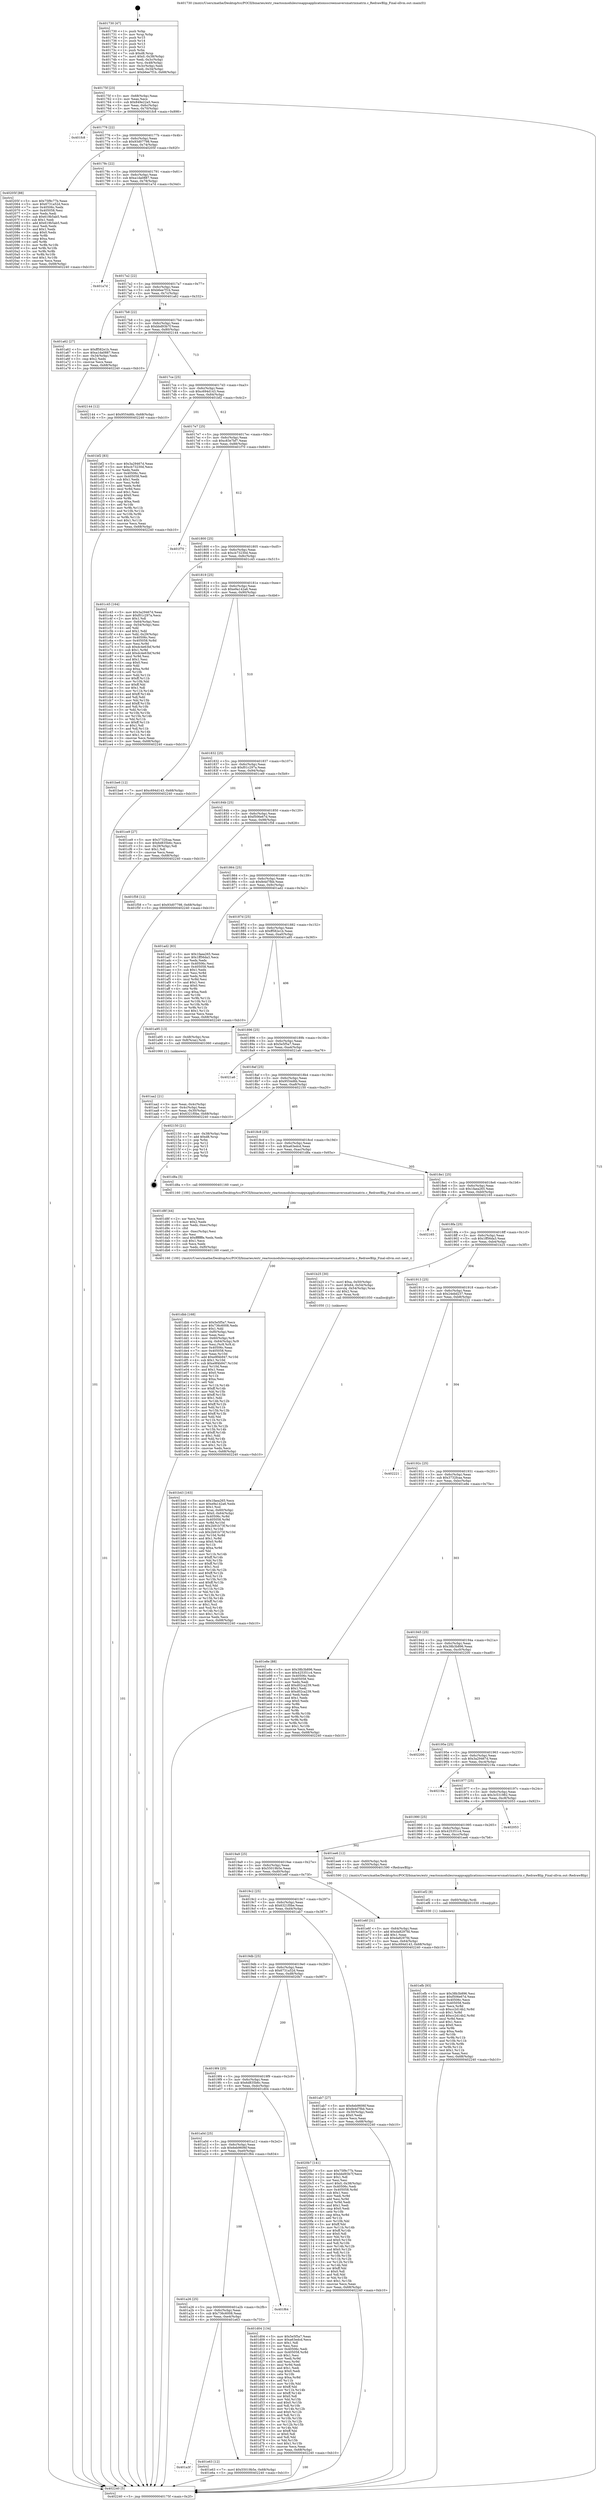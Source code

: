 digraph "0x401730" {
  label = "0x401730 (/mnt/c/Users/mathe/Desktop/tcc/POCII/binaries/extr_reactosmodulesrosappsapplicationsscreensaversmatrixmatrix.c_RedrawBlip_Final-ollvm.out::main(0))"
  labelloc = "t"
  node[shape=record]

  Entry [label="",width=0.3,height=0.3,shape=circle,fillcolor=black,style=filled]
  "0x40175f" [label="{
     0x40175f [23]\l
     | [instrs]\l
     &nbsp;&nbsp;0x40175f \<+3\>: mov -0x68(%rbp),%eax\l
     &nbsp;&nbsp;0x401762 \<+2\>: mov %eax,%ecx\l
     &nbsp;&nbsp;0x401764 \<+6\>: sub $0x849e22a5,%ecx\l
     &nbsp;&nbsp;0x40176a \<+3\>: mov %eax,-0x6c(%rbp)\l
     &nbsp;&nbsp;0x40176d \<+3\>: mov %ecx,-0x70(%rbp)\l
     &nbsp;&nbsp;0x401770 \<+6\>: je 0000000000401fc8 \<main+0x898\>\l
  }"]
  "0x401fc8" [label="{
     0x401fc8\l
  }", style=dashed]
  "0x401776" [label="{
     0x401776 [22]\l
     | [instrs]\l
     &nbsp;&nbsp;0x401776 \<+5\>: jmp 000000000040177b \<main+0x4b\>\l
     &nbsp;&nbsp;0x40177b \<+3\>: mov -0x6c(%rbp),%eax\l
     &nbsp;&nbsp;0x40177e \<+5\>: sub $0x93d07798,%eax\l
     &nbsp;&nbsp;0x401783 \<+3\>: mov %eax,-0x74(%rbp)\l
     &nbsp;&nbsp;0x401786 \<+6\>: je 000000000040205f \<main+0x92f\>\l
  }"]
  Exit [label="",width=0.3,height=0.3,shape=circle,fillcolor=black,style=filled,peripheries=2]
  "0x40205f" [label="{
     0x40205f [88]\l
     | [instrs]\l
     &nbsp;&nbsp;0x40205f \<+5\>: mov $0x75f9c77b,%eax\l
     &nbsp;&nbsp;0x402064 \<+5\>: mov $0x6731a52d,%ecx\l
     &nbsp;&nbsp;0x402069 \<+7\>: mov 0x40506c,%edx\l
     &nbsp;&nbsp;0x402070 \<+7\>: mov 0x405058,%esi\l
     &nbsp;&nbsp;0x402077 \<+2\>: mov %edx,%edi\l
     &nbsp;&nbsp;0x402079 \<+6\>: sub $0x619b5ab5,%edi\l
     &nbsp;&nbsp;0x40207f \<+3\>: sub $0x1,%edi\l
     &nbsp;&nbsp;0x402082 \<+6\>: add $0x619b5ab5,%edi\l
     &nbsp;&nbsp;0x402088 \<+3\>: imul %edi,%edx\l
     &nbsp;&nbsp;0x40208b \<+3\>: and $0x1,%edx\l
     &nbsp;&nbsp;0x40208e \<+3\>: cmp $0x0,%edx\l
     &nbsp;&nbsp;0x402091 \<+4\>: sete %r8b\l
     &nbsp;&nbsp;0x402095 \<+3\>: cmp $0xa,%esi\l
     &nbsp;&nbsp;0x402098 \<+4\>: setl %r9b\l
     &nbsp;&nbsp;0x40209c \<+3\>: mov %r8b,%r10b\l
     &nbsp;&nbsp;0x40209f \<+3\>: and %r9b,%r10b\l
     &nbsp;&nbsp;0x4020a2 \<+3\>: xor %r9b,%r8b\l
     &nbsp;&nbsp;0x4020a5 \<+3\>: or %r8b,%r10b\l
     &nbsp;&nbsp;0x4020a8 \<+4\>: test $0x1,%r10b\l
     &nbsp;&nbsp;0x4020ac \<+3\>: cmovne %ecx,%eax\l
     &nbsp;&nbsp;0x4020af \<+3\>: mov %eax,-0x68(%rbp)\l
     &nbsp;&nbsp;0x4020b2 \<+5\>: jmp 0000000000402240 \<main+0xb10\>\l
  }"]
  "0x40178c" [label="{
     0x40178c [22]\l
     | [instrs]\l
     &nbsp;&nbsp;0x40178c \<+5\>: jmp 0000000000401791 \<main+0x61\>\l
     &nbsp;&nbsp;0x401791 \<+3\>: mov -0x6c(%rbp),%eax\l
     &nbsp;&nbsp;0x401794 \<+5\>: sub $0xa1da0887,%eax\l
     &nbsp;&nbsp;0x401799 \<+3\>: mov %eax,-0x78(%rbp)\l
     &nbsp;&nbsp;0x40179c \<+6\>: je 0000000000401a7d \<main+0x34d\>\l
  }"]
  "0x401efb" [label="{
     0x401efb [93]\l
     | [instrs]\l
     &nbsp;&nbsp;0x401efb \<+5\>: mov $0x38b3b896,%esi\l
     &nbsp;&nbsp;0x401f00 \<+5\>: mov $0xf506e67d,%eax\l
     &nbsp;&nbsp;0x401f05 \<+7\>: mov 0x40506c,%ecx\l
     &nbsp;&nbsp;0x401f0c \<+7\>: mov 0x405058,%edx\l
     &nbsp;&nbsp;0x401f13 \<+3\>: mov %ecx,%r8d\l
     &nbsp;&nbsp;0x401f16 \<+7\>: sub $0xcc2d14b2,%r8d\l
     &nbsp;&nbsp;0x401f1d \<+4\>: sub $0x1,%r8d\l
     &nbsp;&nbsp;0x401f21 \<+7\>: add $0xcc2d14b2,%r8d\l
     &nbsp;&nbsp;0x401f28 \<+4\>: imul %r8d,%ecx\l
     &nbsp;&nbsp;0x401f2c \<+3\>: and $0x1,%ecx\l
     &nbsp;&nbsp;0x401f2f \<+3\>: cmp $0x0,%ecx\l
     &nbsp;&nbsp;0x401f32 \<+4\>: sete %r9b\l
     &nbsp;&nbsp;0x401f36 \<+3\>: cmp $0xa,%edx\l
     &nbsp;&nbsp;0x401f39 \<+4\>: setl %r10b\l
     &nbsp;&nbsp;0x401f3d \<+3\>: mov %r9b,%r11b\l
     &nbsp;&nbsp;0x401f40 \<+3\>: and %r10b,%r11b\l
     &nbsp;&nbsp;0x401f43 \<+3\>: xor %r10b,%r9b\l
     &nbsp;&nbsp;0x401f46 \<+3\>: or %r9b,%r11b\l
     &nbsp;&nbsp;0x401f49 \<+4\>: test $0x1,%r11b\l
     &nbsp;&nbsp;0x401f4d \<+3\>: cmovne %eax,%esi\l
     &nbsp;&nbsp;0x401f50 \<+3\>: mov %esi,-0x68(%rbp)\l
     &nbsp;&nbsp;0x401f53 \<+5\>: jmp 0000000000402240 \<main+0xb10\>\l
  }"]
  "0x401a7d" [label="{
     0x401a7d\l
  }", style=dashed]
  "0x4017a2" [label="{
     0x4017a2 [22]\l
     | [instrs]\l
     &nbsp;&nbsp;0x4017a2 \<+5\>: jmp 00000000004017a7 \<main+0x77\>\l
     &nbsp;&nbsp;0x4017a7 \<+3\>: mov -0x6c(%rbp),%eax\l
     &nbsp;&nbsp;0x4017aa \<+5\>: sub $0xb6ee7f1b,%eax\l
     &nbsp;&nbsp;0x4017af \<+3\>: mov %eax,-0x7c(%rbp)\l
     &nbsp;&nbsp;0x4017b2 \<+6\>: je 0000000000401a62 \<main+0x332\>\l
  }"]
  "0x401ef2" [label="{
     0x401ef2 [9]\l
     | [instrs]\l
     &nbsp;&nbsp;0x401ef2 \<+4\>: mov -0x60(%rbp),%rdi\l
     &nbsp;&nbsp;0x401ef6 \<+5\>: call 0000000000401030 \<free@plt\>\l
     | [calls]\l
     &nbsp;&nbsp;0x401030 \{1\} (unknown)\l
  }"]
  "0x401a62" [label="{
     0x401a62 [27]\l
     | [instrs]\l
     &nbsp;&nbsp;0x401a62 \<+5\>: mov $0xff582e1b,%eax\l
     &nbsp;&nbsp;0x401a67 \<+5\>: mov $0xa1da0887,%ecx\l
     &nbsp;&nbsp;0x401a6c \<+3\>: mov -0x34(%rbp),%edx\l
     &nbsp;&nbsp;0x401a6f \<+3\>: cmp $0x2,%edx\l
     &nbsp;&nbsp;0x401a72 \<+3\>: cmovne %ecx,%eax\l
     &nbsp;&nbsp;0x401a75 \<+3\>: mov %eax,-0x68(%rbp)\l
     &nbsp;&nbsp;0x401a78 \<+5\>: jmp 0000000000402240 \<main+0xb10\>\l
  }"]
  "0x4017b8" [label="{
     0x4017b8 [22]\l
     | [instrs]\l
     &nbsp;&nbsp;0x4017b8 \<+5\>: jmp 00000000004017bd \<main+0x8d\>\l
     &nbsp;&nbsp;0x4017bd \<+3\>: mov -0x6c(%rbp),%eax\l
     &nbsp;&nbsp;0x4017c0 \<+5\>: sub $0xbbd93b7f,%eax\l
     &nbsp;&nbsp;0x4017c5 \<+3\>: mov %eax,-0x80(%rbp)\l
     &nbsp;&nbsp;0x4017c8 \<+6\>: je 0000000000402144 \<main+0xa14\>\l
  }"]
  "0x402240" [label="{
     0x402240 [5]\l
     | [instrs]\l
     &nbsp;&nbsp;0x402240 \<+5\>: jmp 000000000040175f \<main+0x2f\>\l
  }"]
  "0x401730" [label="{
     0x401730 [47]\l
     | [instrs]\l
     &nbsp;&nbsp;0x401730 \<+1\>: push %rbp\l
     &nbsp;&nbsp;0x401731 \<+3\>: mov %rsp,%rbp\l
     &nbsp;&nbsp;0x401734 \<+2\>: push %r15\l
     &nbsp;&nbsp;0x401736 \<+2\>: push %r14\l
     &nbsp;&nbsp;0x401738 \<+2\>: push %r13\l
     &nbsp;&nbsp;0x40173a \<+2\>: push %r12\l
     &nbsp;&nbsp;0x40173c \<+1\>: push %rbx\l
     &nbsp;&nbsp;0x40173d \<+7\>: sub $0xd8,%rsp\l
     &nbsp;&nbsp;0x401744 \<+7\>: movl $0x0,-0x38(%rbp)\l
     &nbsp;&nbsp;0x40174b \<+3\>: mov %edi,-0x3c(%rbp)\l
     &nbsp;&nbsp;0x40174e \<+4\>: mov %rsi,-0x48(%rbp)\l
     &nbsp;&nbsp;0x401752 \<+3\>: mov -0x3c(%rbp),%edi\l
     &nbsp;&nbsp;0x401755 \<+3\>: mov %edi,-0x34(%rbp)\l
     &nbsp;&nbsp;0x401758 \<+7\>: movl $0xb6ee7f1b,-0x68(%rbp)\l
  }"]
  "0x401a3f" [label="{
     0x401a3f\l
  }", style=dashed]
  "0x402144" [label="{
     0x402144 [12]\l
     | [instrs]\l
     &nbsp;&nbsp;0x402144 \<+7\>: movl $0x9554d6b,-0x68(%rbp)\l
     &nbsp;&nbsp;0x40214b \<+5\>: jmp 0000000000402240 \<main+0xb10\>\l
  }"]
  "0x4017ce" [label="{
     0x4017ce [25]\l
     | [instrs]\l
     &nbsp;&nbsp;0x4017ce \<+5\>: jmp 00000000004017d3 \<main+0xa3\>\l
     &nbsp;&nbsp;0x4017d3 \<+3\>: mov -0x6c(%rbp),%eax\l
     &nbsp;&nbsp;0x4017d6 \<+5\>: sub $0xc694d143,%eax\l
     &nbsp;&nbsp;0x4017db \<+6\>: mov %eax,-0x84(%rbp)\l
     &nbsp;&nbsp;0x4017e1 \<+6\>: je 0000000000401bf2 \<main+0x4c2\>\l
  }"]
  "0x401e63" [label="{
     0x401e63 [12]\l
     | [instrs]\l
     &nbsp;&nbsp;0x401e63 \<+7\>: movl $0x55019b5e,-0x68(%rbp)\l
     &nbsp;&nbsp;0x401e6a \<+5\>: jmp 0000000000402240 \<main+0xb10\>\l
  }"]
  "0x401bf2" [label="{
     0x401bf2 [83]\l
     | [instrs]\l
     &nbsp;&nbsp;0x401bf2 \<+5\>: mov $0x3a29467d,%eax\l
     &nbsp;&nbsp;0x401bf7 \<+5\>: mov $0xcb73230d,%ecx\l
     &nbsp;&nbsp;0x401bfc \<+2\>: xor %edx,%edx\l
     &nbsp;&nbsp;0x401bfe \<+7\>: mov 0x40506c,%esi\l
     &nbsp;&nbsp;0x401c05 \<+7\>: mov 0x405058,%edi\l
     &nbsp;&nbsp;0x401c0c \<+3\>: sub $0x1,%edx\l
     &nbsp;&nbsp;0x401c0f \<+3\>: mov %esi,%r8d\l
     &nbsp;&nbsp;0x401c12 \<+3\>: add %edx,%r8d\l
     &nbsp;&nbsp;0x401c15 \<+4\>: imul %r8d,%esi\l
     &nbsp;&nbsp;0x401c19 \<+3\>: and $0x1,%esi\l
     &nbsp;&nbsp;0x401c1c \<+3\>: cmp $0x0,%esi\l
     &nbsp;&nbsp;0x401c1f \<+4\>: sete %r9b\l
     &nbsp;&nbsp;0x401c23 \<+3\>: cmp $0xa,%edi\l
     &nbsp;&nbsp;0x401c26 \<+4\>: setl %r10b\l
     &nbsp;&nbsp;0x401c2a \<+3\>: mov %r9b,%r11b\l
     &nbsp;&nbsp;0x401c2d \<+3\>: and %r10b,%r11b\l
     &nbsp;&nbsp;0x401c30 \<+3\>: xor %r10b,%r9b\l
     &nbsp;&nbsp;0x401c33 \<+3\>: or %r9b,%r11b\l
     &nbsp;&nbsp;0x401c36 \<+4\>: test $0x1,%r11b\l
     &nbsp;&nbsp;0x401c3a \<+3\>: cmovne %ecx,%eax\l
     &nbsp;&nbsp;0x401c3d \<+3\>: mov %eax,-0x68(%rbp)\l
     &nbsp;&nbsp;0x401c40 \<+5\>: jmp 0000000000402240 \<main+0xb10\>\l
  }"]
  "0x4017e7" [label="{
     0x4017e7 [25]\l
     | [instrs]\l
     &nbsp;&nbsp;0x4017e7 \<+5\>: jmp 00000000004017ec \<main+0xbc\>\l
     &nbsp;&nbsp;0x4017ec \<+3\>: mov -0x6c(%rbp),%eax\l
     &nbsp;&nbsp;0x4017ef \<+5\>: sub $0xc83e7bf7,%eax\l
     &nbsp;&nbsp;0x4017f4 \<+6\>: mov %eax,-0x88(%rbp)\l
     &nbsp;&nbsp;0x4017fa \<+6\>: je 0000000000401f70 \<main+0x840\>\l
  }"]
  "0x401a26" [label="{
     0x401a26 [25]\l
     | [instrs]\l
     &nbsp;&nbsp;0x401a26 \<+5\>: jmp 0000000000401a2b \<main+0x2fb\>\l
     &nbsp;&nbsp;0x401a2b \<+3\>: mov -0x6c(%rbp),%eax\l
     &nbsp;&nbsp;0x401a2e \<+5\>: sub $0x736c6008,%eax\l
     &nbsp;&nbsp;0x401a33 \<+6\>: mov %eax,-0xe4(%rbp)\l
     &nbsp;&nbsp;0x401a39 \<+6\>: je 0000000000401e63 \<main+0x733\>\l
  }"]
  "0x401f70" [label="{
     0x401f70\l
  }", style=dashed]
  "0x401800" [label="{
     0x401800 [25]\l
     | [instrs]\l
     &nbsp;&nbsp;0x401800 \<+5\>: jmp 0000000000401805 \<main+0xd5\>\l
     &nbsp;&nbsp;0x401805 \<+3\>: mov -0x6c(%rbp),%eax\l
     &nbsp;&nbsp;0x401808 \<+5\>: sub $0xcb73230d,%eax\l
     &nbsp;&nbsp;0x40180d \<+6\>: mov %eax,-0x8c(%rbp)\l
     &nbsp;&nbsp;0x401813 \<+6\>: je 0000000000401c45 \<main+0x515\>\l
  }"]
  "0x401f64" [label="{
     0x401f64\l
  }", style=dashed]
  "0x401c45" [label="{
     0x401c45 [164]\l
     | [instrs]\l
     &nbsp;&nbsp;0x401c45 \<+5\>: mov $0x3a29467d,%eax\l
     &nbsp;&nbsp;0x401c4a \<+5\>: mov $0xf01c297a,%ecx\l
     &nbsp;&nbsp;0x401c4f \<+2\>: mov $0x1,%dl\l
     &nbsp;&nbsp;0x401c51 \<+3\>: mov -0x64(%rbp),%esi\l
     &nbsp;&nbsp;0x401c54 \<+3\>: cmp -0x54(%rbp),%esi\l
     &nbsp;&nbsp;0x401c57 \<+4\>: setl %dil\l
     &nbsp;&nbsp;0x401c5b \<+4\>: and $0x1,%dil\l
     &nbsp;&nbsp;0x401c5f \<+4\>: mov %dil,-0x29(%rbp)\l
     &nbsp;&nbsp;0x401c63 \<+7\>: mov 0x40506c,%esi\l
     &nbsp;&nbsp;0x401c6a \<+8\>: mov 0x405058,%r8d\l
     &nbsp;&nbsp;0x401c72 \<+3\>: mov %esi,%r9d\l
     &nbsp;&nbsp;0x401c75 \<+7\>: sub $0xdc4e63bf,%r9d\l
     &nbsp;&nbsp;0x401c7c \<+4\>: sub $0x1,%r9d\l
     &nbsp;&nbsp;0x401c80 \<+7\>: add $0xdc4e63bf,%r9d\l
     &nbsp;&nbsp;0x401c87 \<+4\>: imul %r9d,%esi\l
     &nbsp;&nbsp;0x401c8b \<+3\>: and $0x1,%esi\l
     &nbsp;&nbsp;0x401c8e \<+3\>: cmp $0x0,%esi\l
     &nbsp;&nbsp;0x401c91 \<+4\>: sete %dil\l
     &nbsp;&nbsp;0x401c95 \<+4\>: cmp $0xa,%r8d\l
     &nbsp;&nbsp;0x401c99 \<+4\>: setl %r10b\l
     &nbsp;&nbsp;0x401c9d \<+3\>: mov %dil,%r11b\l
     &nbsp;&nbsp;0x401ca0 \<+4\>: xor $0xff,%r11b\l
     &nbsp;&nbsp;0x401ca4 \<+3\>: mov %r10b,%bl\l
     &nbsp;&nbsp;0x401ca7 \<+3\>: xor $0xff,%bl\l
     &nbsp;&nbsp;0x401caa \<+3\>: xor $0x1,%dl\l
     &nbsp;&nbsp;0x401cad \<+3\>: mov %r11b,%r14b\l
     &nbsp;&nbsp;0x401cb0 \<+4\>: and $0xff,%r14b\l
     &nbsp;&nbsp;0x401cb4 \<+3\>: and %dl,%dil\l
     &nbsp;&nbsp;0x401cb7 \<+3\>: mov %bl,%r15b\l
     &nbsp;&nbsp;0x401cba \<+4\>: and $0xff,%r15b\l
     &nbsp;&nbsp;0x401cbe \<+3\>: and %dl,%r10b\l
     &nbsp;&nbsp;0x401cc1 \<+3\>: or %dil,%r14b\l
     &nbsp;&nbsp;0x401cc4 \<+3\>: or %r10b,%r15b\l
     &nbsp;&nbsp;0x401cc7 \<+3\>: xor %r15b,%r14b\l
     &nbsp;&nbsp;0x401cca \<+3\>: or %bl,%r11b\l
     &nbsp;&nbsp;0x401ccd \<+4\>: xor $0xff,%r11b\l
     &nbsp;&nbsp;0x401cd1 \<+3\>: or $0x1,%dl\l
     &nbsp;&nbsp;0x401cd4 \<+3\>: and %dl,%r11b\l
     &nbsp;&nbsp;0x401cd7 \<+3\>: or %r11b,%r14b\l
     &nbsp;&nbsp;0x401cda \<+4\>: test $0x1,%r14b\l
     &nbsp;&nbsp;0x401cde \<+3\>: cmovne %ecx,%eax\l
     &nbsp;&nbsp;0x401ce1 \<+3\>: mov %eax,-0x68(%rbp)\l
     &nbsp;&nbsp;0x401ce4 \<+5\>: jmp 0000000000402240 \<main+0xb10\>\l
  }"]
  "0x401819" [label="{
     0x401819 [25]\l
     | [instrs]\l
     &nbsp;&nbsp;0x401819 \<+5\>: jmp 000000000040181e \<main+0xee\>\l
     &nbsp;&nbsp;0x40181e \<+3\>: mov -0x6c(%rbp),%eax\l
     &nbsp;&nbsp;0x401821 \<+5\>: sub $0xe9a142a6,%eax\l
     &nbsp;&nbsp;0x401826 \<+6\>: mov %eax,-0x90(%rbp)\l
     &nbsp;&nbsp;0x40182c \<+6\>: je 0000000000401be6 \<main+0x4b6\>\l
  }"]
  "0x401dbb" [label="{
     0x401dbb [168]\l
     | [instrs]\l
     &nbsp;&nbsp;0x401dbb \<+5\>: mov $0x5e5f5a7,%ecx\l
     &nbsp;&nbsp;0x401dc0 \<+5\>: mov $0x736c6008,%edx\l
     &nbsp;&nbsp;0x401dc5 \<+3\>: mov $0x1,%dil\l
     &nbsp;&nbsp;0x401dc8 \<+6\>: mov -0xf0(%rbp),%esi\l
     &nbsp;&nbsp;0x401dce \<+3\>: imul %eax,%esi\l
     &nbsp;&nbsp;0x401dd1 \<+4\>: mov -0x60(%rbp),%r8\l
     &nbsp;&nbsp;0x401dd5 \<+4\>: movslq -0x64(%rbp),%r9\l
     &nbsp;&nbsp;0x401dd9 \<+4\>: mov %esi,(%r8,%r9,4)\l
     &nbsp;&nbsp;0x401ddd \<+7\>: mov 0x40506c,%eax\l
     &nbsp;&nbsp;0x401de4 \<+7\>: mov 0x405058,%esi\l
     &nbsp;&nbsp;0x401deb \<+3\>: mov %eax,%r10d\l
     &nbsp;&nbsp;0x401dee \<+7\>: add $0xe9f4b947,%r10d\l
     &nbsp;&nbsp;0x401df5 \<+4\>: sub $0x1,%r10d\l
     &nbsp;&nbsp;0x401df9 \<+7\>: sub $0xe9f4b947,%r10d\l
     &nbsp;&nbsp;0x401e00 \<+4\>: imul %r10d,%eax\l
     &nbsp;&nbsp;0x401e04 \<+3\>: and $0x1,%eax\l
     &nbsp;&nbsp;0x401e07 \<+3\>: cmp $0x0,%eax\l
     &nbsp;&nbsp;0x401e0a \<+4\>: sete %r11b\l
     &nbsp;&nbsp;0x401e0e \<+3\>: cmp $0xa,%esi\l
     &nbsp;&nbsp;0x401e11 \<+3\>: setl %bl\l
     &nbsp;&nbsp;0x401e14 \<+3\>: mov %r11b,%r14b\l
     &nbsp;&nbsp;0x401e17 \<+4\>: xor $0xff,%r14b\l
     &nbsp;&nbsp;0x401e1b \<+3\>: mov %bl,%r15b\l
     &nbsp;&nbsp;0x401e1e \<+4\>: xor $0xff,%r15b\l
     &nbsp;&nbsp;0x401e22 \<+4\>: xor $0x1,%dil\l
     &nbsp;&nbsp;0x401e26 \<+3\>: mov %r14b,%r12b\l
     &nbsp;&nbsp;0x401e29 \<+4\>: and $0xff,%r12b\l
     &nbsp;&nbsp;0x401e2d \<+3\>: and %dil,%r11b\l
     &nbsp;&nbsp;0x401e30 \<+3\>: mov %r15b,%r13b\l
     &nbsp;&nbsp;0x401e33 \<+4\>: and $0xff,%r13b\l
     &nbsp;&nbsp;0x401e37 \<+3\>: and %dil,%bl\l
     &nbsp;&nbsp;0x401e3a \<+3\>: or %r11b,%r12b\l
     &nbsp;&nbsp;0x401e3d \<+3\>: or %bl,%r13b\l
     &nbsp;&nbsp;0x401e40 \<+3\>: xor %r13b,%r12b\l
     &nbsp;&nbsp;0x401e43 \<+3\>: or %r15b,%r14b\l
     &nbsp;&nbsp;0x401e46 \<+4\>: xor $0xff,%r14b\l
     &nbsp;&nbsp;0x401e4a \<+4\>: or $0x1,%dil\l
     &nbsp;&nbsp;0x401e4e \<+3\>: and %dil,%r14b\l
     &nbsp;&nbsp;0x401e51 \<+3\>: or %r14b,%r12b\l
     &nbsp;&nbsp;0x401e54 \<+4\>: test $0x1,%r12b\l
     &nbsp;&nbsp;0x401e58 \<+3\>: cmovne %edx,%ecx\l
     &nbsp;&nbsp;0x401e5b \<+3\>: mov %ecx,-0x68(%rbp)\l
     &nbsp;&nbsp;0x401e5e \<+5\>: jmp 0000000000402240 \<main+0xb10\>\l
  }"]
  "0x401be6" [label="{
     0x401be6 [12]\l
     | [instrs]\l
     &nbsp;&nbsp;0x401be6 \<+7\>: movl $0xc694d143,-0x68(%rbp)\l
     &nbsp;&nbsp;0x401bed \<+5\>: jmp 0000000000402240 \<main+0xb10\>\l
  }"]
  "0x401832" [label="{
     0x401832 [25]\l
     | [instrs]\l
     &nbsp;&nbsp;0x401832 \<+5\>: jmp 0000000000401837 \<main+0x107\>\l
     &nbsp;&nbsp;0x401837 \<+3\>: mov -0x6c(%rbp),%eax\l
     &nbsp;&nbsp;0x40183a \<+5\>: sub $0xf01c297a,%eax\l
     &nbsp;&nbsp;0x40183f \<+6\>: mov %eax,-0x94(%rbp)\l
     &nbsp;&nbsp;0x401845 \<+6\>: je 0000000000401ce9 \<main+0x5b9\>\l
  }"]
  "0x401d8f" [label="{
     0x401d8f [44]\l
     | [instrs]\l
     &nbsp;&nbsp;0x401d8f \<+2\>: xor %ecx,%ecx\l
     &nbsp;&nbsp;0x401d91 \<+5\>: mov $0x2,%edx\l
     &nbsp;&nbsp;0x401d96 \<+6\>: mov %edx,-0xec(%rbp)\l
     &nbsp;&nbsp;0x401d9c \<+1\>: cltd\l
     &nbsp;&nbsp;0x401d9d \<+6\>: mov -0xec(%rbp),%esi\l
     &nbsp;&nbsp;0x401da3 \<+2\>: idiv %esi\l
     &nbsp;&nbsp;0x401da5 \<+6\>: imul $0xfffffffe,%edx,%edx\l
     &nbsp;&nbsp;0x401dab \<+3\>: sub $0x1,%ecx\l
     &nbsp;&nbsp;0x401dae \<+2\>: sub %ecx,%edx\l
     &nbsp;&nbsp;0x401db0 \<+6\>: mov %edx,-0xf0(%rbp)\l
     &nbsp;&nbsp;0x401db6 \<+5\>: call 0000000000401160 \<next_i\>\l
     | [calls]\l
     &nbsp;&nbsp;0x401160 \{100\} (/mnt/c/Users/mathe/Desktop/tcc/POCII/binaries/extr_reactosmodulesrosappsapplicationsscreensaversmatrixmatrix.c_RedrawBlip_Final-ollvm.out::next_i)\l
  }"]
  "0x401ce9" [label="{
     0x401ce9 [27]\l
     | [instrs]\l
     &nbsp;&nbsp;0x401ce9 \<+5\>: mov $0x3732fcaa,%eax\l
     &nbsp;&nbsp;0x401cee \<+5\>: mov $0x6d835b6c,%ecx\l
     &nbsp;&nbsp;0x401cf3 \<+3\>: mov -0x29(%rbp),%dl\l
     &nbsp;&nbsp;0x401cf6 \<+3\>: test $0x1,%dl\l
     &nbsp;&nbsp;0x401cf9 \<+3\>: cmovne %ecx,%eax\l
     &nbsp;&nbsp;0x401cfc \<+3\>: mov %eax,-0x68(%rbp)\l
     &nbsp;&nbsp;0x401cff \<+5\>: jmp 0000000000402240 \<main+0xb10\>\l
  }"]
  "0x40184b" [label="{
     0x40184b [25]\l
     | [instrs]\l
     &nbsp;&nbsp;0x40184b \<+5\>: jmp 0000000000401850 \<main+0x120\>\l
     &nbsp;&nbsp;0x401850 \<+3\>: mov -0x6c(%rbp),%eax\l
     &nbsp;&nbsp;0x401853 \<+5\>: sub $0xf506e67d,%eax\l
     &nbsp;&nbsp;0x401858 \<+6\>: mov %eax,-0x98(%rbp)\l
     &nbsp;&nbsp;0x40185e \<+6\>: je 0000000000401f58 \<main+0x828\>\l
  }"]
  "0x401a0d" [label="{
     0x401a0d [25]\l
     | [instrs]\l
     &nbsp;&nbsp;0x401a0d \<+5\>: jmp 0000000000401a12 \<main+0x2e2\>\l
     &nbsp;&nbsp;0x401a12 \<+3\>: mov -0x6c(%rbp),%eax\l
     &nbsp;&nbsp;0x401a15 \<+5\>: sub $0x6eb9606f,%eax\l
     &nbsp;&nbsp;0x401a1a \<+6\>: mov %eax,-0xe0(%rbp)\l
     &nbsp;&nbsp;0x401a20 \<+6\>: je 0000000000401f64 \<main+0x834\>\l
  }"]
  "0x401f58" [label="{
     0x401f58 [12]\l
     | [instrs]\l
     &nbsp;&nbsp;0x401f58 \<+7\>: movl $0x93d07798,-0x68(%rbp)\l
     &nbsp;&nbsp;0x401f5f \<+5\>: jmp 0000000000402240 \<main+0xb10\>\l
  }"]
  "0x401864" [label="{
     0x401864 [25]\l
     | [instrs]\l
     &nbsp;&nbsp;0x401864 \<+5\>: jmp 0000000000401869 \<main+0x139\>\l
     &nbsp;&nbsp;0x401869 \<+3\>: mov -0x6c(%rbp),%eax\l
     &nbsp;&nbsp;0x40186c \<+5\>: sub $0xfe4d7fbb,%eax\l
     &nbsp;&nbsp;0x401871 \<+6\>: mov %eax,-0x9c(%rbp)\l
     &nbsp;&nbsp;0x401877 \<+6\>: je 0000000000401ad2 \<main+0x3a2\>\l
  }"]
  "0x401d04" [label="{
     0x401d04 [134]\l
     | [instrs]\l
     &nbsp;&nbsp;0x401d04 \<+5\>: mov $0x5e5f5a7,%eax\l
     &nbsp;&nbsp;0x401d09 \<+5\>: mov $0xa63edcd,%ecx\l
     &nbsp;&nbsp;0x401d0e \<+2\>: mov $0x1,%dl\l
     &nbsp;&nbsp;0x401d10 \<+2\>: xor %esi,%esi\l
     &nbsp;&nbsp;0x401d12 \<+7\>: mov 0x40506c,%edi\l
     &nbsp;&nbsp;0x401d19 \<+8\>: mov 0x405058,%r8d\l
     &nbsp;&nbsp;0x401d21 \<+3\>: sub $0x1,%esi\l
     &nbsp;&nbsp;0x401d24 \<+3\>: mov %edi,%r9d\l
     &nbsp;&nbsp;0x401d27 \<+3\>: add %esi,%r9d\l
     &nbsp;&nbsp;0x401d2a \<+4\>: imul %r9d,%edi\l
     &nbsp;&nbsp;0x401d2e \<+3\>: and $0x1,%edi\l
     &nbsp;&nbsp;0x401d31 \<+3\>: cmp $0x0,%edi\l
     &nbsp;&nbsp;0x401d34 \<+4\>: sete %r10b\l
     &nbsp;&nbsp;0x401d38 \<+4\>: cmp $0xa,%r8d\l
     &nbsp;&nbsp;0x401d3c \<+4\>: setl %r11b\l
     &nbsp;&nbsp;0x401d40 \<+3\>: mov %r10b,%bl\l
     &nbsp;&nbsp;0x401d43 \<+3\>: xor $0xff,%bl\l
     &nbsp;&nbsp;0x401d46 \<+3\>: mov %r11b,%r14b\l
     &nbsp;&nbsp;0x401d49 \<+4\>: xor $0xff,%r14b\l
     &nbsp;&nbsp;0x401d4d \<+3\>: xor $0x0,%dl\l
     &nbsp;&nbsp;0x401d50 \<+3\>: mov %bl,%r15b\l
     &nbsp;&nbsp;0x401d53 \<+4\>: and $0x0,%r15b\l
     &nbsp;&nbsp;0x401d57 \<+3\>: and %dl,%r10b\l
     &nbsp;&nbsp;0x401d5a \<+3\>: mov %r14b,%r12b\l
     &nbsp;&nbsp;0x401d5d \<+4\>: and $0x0,%r12b\l
     &nbsp;&nbsp;0x401d61 \<+3\>: and %dl,%r11b\l
     &nbsp;&nbsp;0x401d64 \<+3\>: or %r10b,%r15b\l
     &nbsp;&nbsp;0x401d67 \<+3\>: or %r11b,%r12b\l
     &nbsp;&nbsp;0x401d6a \<+3\>: xor %r12b,%r15b\l
     &nbsp;&nbsp;0x401d6d \<+3\>: or %r14b,%bl\l
     &nbsp;&nbsp;0x401d70 \<+3\>: xor $0xff,%bl\l
     &nbsp;&nbsp;0x401d73 \<+3\>: or $0x0,%dl\l
     &nbsp;&nbsp;0x401d76 \<+2\>: and %dl,%bl\l
     &nbsp;&nbsp;0x401d78 \<+3\>: or %bl,%r15b\l
     &nbsp;&nbsp;0x401d7b \<+4\>: test $0x1,%r15b\l
     &nbsp;&nbsp;0x401d7f \<+3\>: cmovne %ecx,%eax\l
     &nbsp;&nbsp;0x401d82 \<+3\>: mov %eax,-0x68(%rbp)\l
     &nbsp;&nbsp;0x401d85 \<+5\>: jmp 0000000000402240 \<main+0xb10\>\l
  }"]
  "0x401ad2" [label="{
     0x401ad2 [83]\l
     | [instrs]\l
     &nbsp;&nbsp;0x401ad2 \<+5\>: mov $0x1faea265,%eax\l
     &nbsp;&nbsp;0x401ad7 \<+5\>: mov $0x1ff56da3,%ecx\l
     &nbsp;&nbsp;0x401adc \<+2\>: xor %edx,%edx\l
     &nbsp;&nbsp;0x401ade \<+7\>: mov 0x40506c,%esi\l
     &nbsp;&nbsp;0x401ae5 \<+7\>: mov 0x405058,%edi\l
     &nbsp;&nbsp;0x401aec \<+3\>: sub $0x1,%edx\l
     &nbsp;&nbsp;0x401aef \<+3\>: mov %esi,%r8d\l
     &nbsp;&nbsp;0x401af2 \<+3\>: add %edx,%r8d\l
     &nbsp;&nbsp;0x401af5 \<+4\>: imul %r8d,%esi\l
     &nbsp;&nbsp;0x401af9 \<+3\>: and $0x1,%esi\l
     &nbsp;&nbsp;0x401afc \<+3\>: cmp $0x0,%esi\l
     &nbsp;&nbsp;0x401aff \<+4\>: sete %r9b\l
     &nbsp;&nbsp;0x401b03 \<+3\>: cmp $0xa,%edi\l
     &nbsp;&nbsp;0x401b06 \<+4\>: setl %r10b\l
     &nbsp;&nbsp;0x401b0a \<+3\>: mov %r9b,%r11b\l
     &nbsp;&nbsp;0x401b0d \<+3\>: and %r10b,%r11b\l
     &nbsp;&nbsp;0x401b10 \<+3\>: xor %r10b,%r9b\l
     &nbsp;&nbsp;0x401b13 \<+3\>: or %r9b,%r11b\l
     &nbsp;&nbsp;0x401b16 \<+4\>: test $0x1,%r11b\l
     &nbsp;&nbsp;0x401b1a \<+3\>: cmovne %ecx,%eax\l
     &nbsp;&nbsp;0x401b1d \<+3\>: mov %eax,-0x68(%rbp)\l
     &nbsp;&nbsp;0x401b20 \<+5\>: jmp 0000000000402240 \<main+0xb10\>\l
  }"]
  "0x40187d" [label="{
     0x40187d [25]\l
     | [instrs]\l
     &nbsp;&nbsp;0x40187d \<+5\>: jmp 0000000000401882 \<main+0x152\>\l
     &nbsp;&nbsp;0x401882 \<+3\>: mov -0x6c(%rbp),%eax\l
     &nbsp;&nbsp;0x401885 \<+5\>: sub $0xff582e1b,%eax\l
     &nbsp;&nbsp;0x40188a \<+6\>: mov %eax,-0xa0(%rbp)\l
     &nbsp;&nbsp;0x401890 \<+6\>: je 0000000000401a95 \<main+0x365\>\l
  }"]
  "0x4019f4" [label="{
     0x4019f4 [25]\l
     | [instrs]\l
     &nbsp;&nbsp;0x4019f4 \<+5\>: jmp 00000000004019f9 \<main+0x2c9\>\l
     &nbsp;&nbsp;0x4019f9 \<+3\>: mov -0x6c(%rbp),%eax\l
     &nbsp;&nbsp;0x4019fc \<+5\>: sub $0x6d835b6c,%eax\l
     &nbsp;&nbsp;0x401a01 \<+6\>: mov %eax,-0xdc(%rbp)\l
     &nbsp;&nbsp;0x401a07 \<+6\>: je 0000000000401d04 \<main+0x5d4\>\l
  }"]
  "0x401a95" [label="{
     0x401a95 [13]\l
     | [instrs]\l
     &nbsp;&nbsp;0x401a95 \<+4\>: mov -0x48(%rbp),%rax\l
     &nbsp;&nbsp;0x401a99 \<+4\>: mov 0x8(%rax),%rdi\l
     &nbsp;&nbsp;0x401a9d \<+5\>: call 0000000000401060 \<atoi@plt\>\l
     | [calls]\l
     &nbsp;&nbsp;0x401060 \{1\} (unknown)\l
  }"]
  "0x401896" [label="{
     0x401896 [25]\l
     | [instrs]\l
     &nbsp;&nbsp;0x401896 \<+5\>: jmp 000000000040189b \<main+0x16b\>\l
     &nbsp;&nbsp;0x40189b \<+3\>: mov -0x6c(%rbp),%eax\l
     &nbsp;&nbsp;0x40189e \<+5\>: sub $0x5e5f5a7,%eax\l
     &nbsp;&nbsp;0x4018a3 \<+6\>: mov %eax,-0xa4(%rbp)\l
     &nbsp;&nbsp;0x4018a9 \<+6\>: je 00000000004021a6 \<main+0xa76\>\l
  }"]
  "0x401aa2" [label="{
     0x401aa2 [21]\l
     | [instrs]\l
     &nbsp;&nbsp;0x401aa2 \<+3\>: mov %eax,-0x4c(%rbp)\l
     &nbsp;&nbsp;0x401aa5 \<+3\>: mov -0x4c(%rbp),%eax\l
     &nbsp;&nbsp;0x401aa8 \<+3\>: mov %eax,-0x30(%rbp)\l
     &nbsp;&nbsp;0x401aab \<+7\>: movl $0x6321f0be,-0x68(%rbp)\l
     &nbsp;&nbsp;0x401ab2 \<+5\>: jmp 0000000000402240 \<main+0xb10\>\l
  }"]
  "0x4020b7" [label="{
     0x4020b7 [141]\l
     | [instrs]\l
     &nbsp;&nbsp;0x4020b7 \<+5\>: mov $0x75f9c77b,%eax\l
     &nbsp;&nbsp;0x4020bc \<+5\>: mov $0xbbd93b7f,%ecx\l
     &nbsp;&nbsp;0x4020c1 \<+2\>: mov $0x1,%dl\l
     &nbsp;&nbsp;0x4020c3 \<+2\>: xor %esi,%esi\l
     &nbsp;&nbsp;0x4020c5 \<+7\>: movl $0x0,-0x38(%rbp)\l
     &nbsp;&nbsp;0x4020cc \<+7\>: mov 0x40506c,%edi\l
     &nbsp;&nbsp;0x4020d3 \<+8\>: mov 0x405058,%r8d\l
     &nbsp;&nbsp;0x4020db \<+3\>: sub $0x1,%esi\l
     &nbsp;&nbsp;0x4020de \<+3\>: mov %edi,%r9d\l
     &nbsp;&nbsp;0x4020e1 \<+3\>: add %esi,%r9d\l
     &nbsp;&nbsp;0x4020e4 \<+4\>: imul %r9d,%edi\l
     &nbsp;&nbsp;0x4020e8 \<+3\>: and $0x1,%edi\l
     &nbsp;&nbsp;0x4020eb \<+3\>: cmp $0x0,%edi\l
     &nbsp;&nbsp;0x4020ee \<+4\>: sete %r10b\l
     &nbsp;&nbsp;0x4020f2 \<+4\>: cmp $0xa,%r8d\l
     &nbsp;&nbsp;0x4020f6 \<+4\>: setl %r11b\l
     &nbsp;&nbsp;0x4020fa \<+3\>: mov %r10b,%bl\l
     &nbsp;&nbsp;0x4020fd \<+3\>: xor $0xff,%bl\l
     &nbsp;&nbsp;0x402100 \<+3\>: mov %r11b,%r14b\l
     &nbsp;&nbsp;0x402103 \<+4\>: xor $0xff,%r14b\l
     &nbsp;&nbsp;0x402107 \<+3\>: xor $0x0,%dl\l
     &nbsp;&nbsp;0x40210a \<+3\>: mov %bl,%r15b\l
     &nbsp;&nbsp;0x40210d \<+4\>: and $0x0,%r15b\l
     &nbsp;&nbsp;0x402111 \<+3\>: and %dl,%r10b\l
     &nbsp;&nbsp;0x402114 \<+3\>: mov %r14b,%r12b\l
     &nbsp;&nbsp;0x402117 \<+4\>: and $0x0,%r12b\l
     &nbsp;&nbsp;0x40211b \<+3\>: and %dl,%r11b\l
     &nbsp;&nbsp;0x40211e \<+3\>: or %r10b,%r15b\l
     &nbsp;&nbsp;0x402121 \<+3\>: or %r11b,%r12b\l
     &nbsp;&nbsp;0x402124 \<+3\>: xor %r12b,%r15b\l
     &nbsp;&nbsp;0x402127 \<+3\>: or %r14b,%bl\l
     &nbsp;&nbsp;0x40212a \<+3\>: xor $0xff,%bl\l
     &nbsp;&nbsp;0x40212d \<+3\>: or $0x0,%dl\l
     &nbsp;&nbsp;0x402130 \<+2\>: and %dl,%bl\l
     &nbsp;&nbsp;0x402132 \<+3\>: or %bl,%r15b\l
     &nbsp;&nbsp;0x402135 \<+4\>: test $0x1,%r15b\l
     &nbsp;&nbsp;0x402139 \<+3\>: cmovne %ecx,%eax\l
     &nbsp;&nbsp;0x40213c \<+3\>: mov %eax,-0x68(%rbp)\l
     &nbsp;&nbsp;0x40213f \<+5\>: jmp 0000000000402240 \<main+0xb10\>\l
  }"]
  "0x4021a6" [label="{
     0x4021a6\l
  }", style=dashed]
  "0x4018af" [label="{
     0x4018af [25]\l
     | [instrs]\l
     &nbsp;&nbsp;0x4018af \<+5\>: jmp 00000000004018b4 \<main+0x184\>\l
     &nbsp;&nbsp;0x4018b4 \<+3\>: mov -0x6c(%rbp),%eax\l
     &nbsp;&nbsp;0x4018b7 \<+5\>: sub $0x9554d6b,%eax\l
     &nbsp;&nbsp;0x4018bc \<+6\>: mov %eax,-0xa8(%rbp)\l
     &nbsp;&nbsp;0x4018c2 \<+6\>: je 0000000000402150 \<main+0xa20\>\l
  }"]
  "0x401b43" [label="{
     0x401b43 [163]\l
     | [instrs]\l
     &nbsp;&nbsp;0x401b43 \<+5\>: mov $0x1faea265,%ecx\l
     &nbsp;&nbsp;0x401b48 \<+5\>: mov $0xe9a142a6,%edx\l
     &nbsp;&nbsp;0x401b4d \<+3\>: mov $0x1,%sil\l
     &nbsp;&nbsp;0x401b50 \<+4\>: mov %rax,-0x60(%rbp)\l
     &nbsp;&nbsp;0x401b54 \<+7\>: movl $0x0,-0x64(%rbp)\l
     &nbsp;&nbsp;0x401b5b \<+8\>: mov 0x40506c,%r8d\l
     &nbsp;&nbsp;0x401b63 \<+8\>: mov 0x405058,%r9d\l
     &nbsp;&nbsp;0x401b6b \<+3\>: mov %r8d,%r10d\l
     &nbsp;&nbsp;0x401b6e \<+7\>: add $0x2b91b73f,%r10d\l
     &nbsp;&nbsp;0x401b75 \<+4\>: sub $0x1,%r10d\l
     &nbsp;&nbsp;0x401b79 \<+7\>: sub $0x2b91b73f,%r10d\l
     &nbsp;&nbsp;0x401b80 \<+4\>: imul %r10d,%r8d\l
     &nbsp;&nbsp;0x401b84 \<+4\>: and $0x1,%r8d\l
     &nbsp;&nbsp;0x401b88 \<+4\>: cmp $0x0,%r8d\l
     &nbsp;&nbsp;0x401b8c \<+4\>: sete %r11b\l
     &nbsp;&nbsp;0x401b90 \<+4\>: cmp $0xa,%r9d\l
     &nbsp;&nbsp;0x401b94 \<+3\>: setl %bl\l
     &nbsp;&nbsp;0x401b97 \<+3\>: mov %r11b,%r14b\l
     &nbsp;&nbsp;0x401b9a \<+4\>: xor $0xff,%r14b\l
     &nbsp;&nbsp;0x401b9e \<+3\>: mov %bl,%r15b\l
     &nbsp;&nbsp;0x401ba1 \<+4\>: xor $0xff,%r15b\l
     &nbsp;&nbsp;0x401ba5 \<+4\>: xor $0x1,%sil\l
     &nbsp;&nbsp;0x401ba9 \<+3\>: mov %r14b,%r12b\l
     &nbsp;&nbsp;0x401bac \<+4\>: and $0xff,%r12b\l
     &nbsp;&nbsp;0x401bb0 \<+3\>: and %sil,%r11b\l
     &nbsp;&nbsp;0x401bb3 \<+3\>: mov %r15b,%r13b\l
     &nbsp;&nbsp;0x401bb6 \<+4\>: and $0xff,%r13b\l
     &nbsp;&nbsp;0x401bba \<+3\>: and %sil,%bl\l
     &nbsp;&nbsp;0x401bbd \<+3\>: or %r11b,%r12b\l
     &nbsp;&nbsp;0x401bc0 \<+3\>: or %bl,%r13b\l
     &nbsp;&nbsp;0x401bc3 \<+3\>: xor %r13b,%r12b\l
     &nbsp;&nbsp;0x401bc6 \<+3\>: or %r15b,%r14b\l
     &nbsp;&nbsp;0x401bc9 \<+4\>: xor $0xff,%r14b\l
     &nbsp;&nbsp;0x401bcd \<+4\>: or $0x1,%sil\l
     &nbsp;&nbsp;0x401bd1 \<+3\>: and %sil,%r14b\l
     &nbsp;&nbsp;0x401bd4 \<+3\>: or %r14b,%r12b\l
     &nbsp;&nbsp;0x401bd7 \<+4\>: test $0x1,%r12b\l
     &nbsp;&nbsp;0x401bdb \<+3\>: cmovne %edx,%ecx\l
     &nbsp;&nbsp;0x401bde \<+3\>: mov %ecx,-0x68(%rbp)\l
     &nbsp;&nbsp;0x401be1 \<+5\>: jmp 0000000000402240 \<main+0xb10\>\l
  }"]
  "0x402150" [label="{
     0x402150 [21]\l
     | [instrs]\l
     &nbsp;&nbsp;0x402150 \<+3\>: mov -0x38(%rbp),%eax\l
     &nbsp;&nbsp;0x402153 \<+7\>: add $0xd8,%rsp\l
     &nbsp;&nbsp;0x40215a \<+1\>: pop %rbx\l
     &nbsp;&nbsp;0x40215b \<+2\>: pop %r12\l
     &nbsp;&nbsp;0x40215d \<+2\>: pop %r13\l
     &nbsp;&nbsp;0x40215f \<+2\>: pop %r14\l
     &nbsp;&nbsp;0x402161 \<+2\>: pop %r15\l
     &nbsp;&nbsp;0x402163 \<+1\>: pop %rbp\l
     &nbsp;&nbsp;0x402164 \<+1\>: ret\l
  }"]
  "0x4018c8" [label="{
     0x4018c8 [25]\l
     | [instrs]\l
     &nbsp;&nbsp;0x4018c8 \<+5\>: jmp 00000000004018cd \<main+0x19d\>\l
     &nbsp;&nbsp;0x4018cd \<+3\>: mov -0x6c(%rbp),%eax\l
     &nbsp;&nbsp;0x4018d0 \<+5\>: sub $0xa63edcd,%eax\l
     &nbsp;&nbsp;0x4018d5 \<+6\>: mov %eax,-0xac(%rbp)\l
     &nbsp;&nbsp;0x4018db \<+6\>: je 0000000000401d8a \<main+0x65a\>\l
  }"]
  "0x4019db" [label="{
     0x4019db [25]\l
     | [instrs]\l
     &nbsp;&nbsp;0x4019db \<+5\>: jmp 00000000004019e0 \<main+0x2b0\>\l
     &nbsp;&nbsp;0x4019e0 \<+3\>: mov -0x6c(%rbp),%eax\l
     &nbsp;&nbsp;0x4019e3 \<+5\>: sub $0x6731a52d,%eax\l
     &nbsp;&nbsp;0x4019e8 \<+6\>: mov %eax,-0xd8(%rbp)\l
     &nbsp;&nbsp;0x4019ee \<+6\>: je 00000000004020b7 \<main+0x987\>\l
  }"]
  "0x401d8a" [label="{
     0x401d8a [5]\l
     | [instrs]\l
     &nbsp;&nbsp;0x401d8a \<+5\>: call 0000000000401160 \<next_i\>\l
     | [calls]\l
     &nbsp;&nbsp;0x401160 \{100\} (/mnt/c/Users/mathe/Desktop/tcc/POCII/binaries/extr_reactosmodulesrosappsapplicationsscreensaversmatrixmatrix.c_RedrawBlip_Final-ollvm.out::next_i)\l
  }"]
  "0x4018e1" [label="{
     0x4018e1 [25]\l
     | [instrs]\l
     &nbsp;&nbsp;0x4018e1 \<+5\>: jmp 00000000004018e6 \<main+0x1b6\>\l
     &nbsp;&nbsp;0x4018e6 \<+3\>: mov -0x6c(%rbp),%eax\l
     &nbsp;&nbsp;0x4018e9 \<+5\>: sub $0x1faea265,%eax\l
     &nbsp;&nbsp;0x4018ee \<+6\>: mov %eax,-0xb0(%rbp)\l
     &nbsp;&nbsp;0x4018f4 \<+6\>: je 0000000000402165 \<main+0xa35\>\l
  }"]
  "0x401ab7" [label="{
     0x401ab7 [27]\l
     | [instrs]\l
     &nbsp;&nbsp;0x401ab7 \<+5\>: mov $0x6eb9606f,%eax\l
     &nbsp;&nbsp;0x401abc \<+5\>: mov $0xfe4d7fbb,%ecx\l
     &nbsp;&nbsp;0x401ac1 \<+3\>: mov -0x30(%rbp),%edx\l
     &nbsp;&nbsp;0x401ac4 \<+3\>: cmp $0x0,%edx\l
     &nbsp;&nbsp;0x401ac7 \<+3\>: cmove %ecx,%eax\l
     &nbsp;&nbsp;0x401aca \<+3\>: mov %eax,-0x68(%rbp)\l
     &nbsp;&nbsp;0x401acd \<+5\>: jmp 0000000000402240 \<main+0xb10\>\l
  }"]
  "0x402165" [label="{
     0x402165\l
  }", style=dashed]
  "0x4018fa" [label="{
     0x4018fa [25]\l
     | [instrs]\l
     &nbsp;&nbsp;0x4018fa \<+5\>: jmp 00000000004018ff \<main+0x1cf\>\l
     &nbsp;&nbsp;0x4018ff \<+3\>: mov -0x6c(%rbp),%eax\l
     &nbsp;&nbsp;0x401902 \<+5\>: sub $0x1ff56da3,%eax\l
     &nbsp;&nbsp;0x401907 \<+6\>: mov %eax,-0xb4(%rbp)\l
     &nbsp;&nbsp;0x40190d \<+6\>: je 0000000000401b25 \<main+0x3f5\>\l
  }"]
  "0x4019c2" [label="{
     0x4019c2 [25]\l
     | [instrs]\l
     &nbsp;&nbsp;0x4019c2 \<+5\>: jmp 00000000004019c7 \<main+0x297\>\l
     &nbsp;&nbsp;0x4019c7 \<+3\>: mov -0x6c(%rbp),%eax\l
     &nbsp;&nbsp;0x4019ca \<+5\>: sub $0x6321f0be,%eax\l
     &nbsp;&nbsp;0x4019cf \<+6\>: mov %eax,-0xd4(%rbp)\l
     &nbsp;&nbsp;0x4019d5 \<+6\>: je 0000000000401ab7 \<main+0x387\>\l
  }"]
  "0x401b25" [label="{
     0x401b25 [30]\l
     | [instrs]\l
     &nbsp;&nbsp;0x401b25 \<+7\>: movl $0xa,-0x50(%rbp)\l
     &nbsp;&nbsp;0x401b2c \<+7\>: movl $0x64,-0x54(%rbp)\l
     &nbsp;&nbsp;0x401b33 \<+4\>: movslq -0x54(%rbp),%rax\l
     &nbsp;&nbsp;0x401b37 \<+4\>: shl $0x2,%rax\l
     &nbsp;&nbsp;0x401b3b \<+3\>: mov %rax,%rdi\l
     &nbsp;&nbsp;0x401b3e \<+5\>: call 0000000000401050 \<malloc@plt\>\l
     | [calls]\l
     &nbsp;&nbsp;0x401050 \{1\} (unknown)\l
  }"]
  "0x401913" [label="{
     0x401913 [25]\l
     | [instrs]\l
     &nbsp;&nbsp;0x401913 \<+5\>: jmp 0000000000401918 \<main+0x1e8\>\l
     &nbsp;&nbsp;0x401918 \<+3\>: mov -0x6c(%rbp),%eax\l
     &nbsp;&nbsp;0x40191b \<+5\>: sub $0x24ebd237,%eax\l
     &nbsp;&nbsp;0x401920 \<+6\>: mov %eax,-0xb8(%rbp)\l
     &nbsp;&nbsp;0x401926 \<+6\>: je 0000000000402221 \<main+0xaf1\>\l
  }"]
  "0x401e6f" [label="{
     0x401e6f [31]\l
     | [instrs]\l
     &nbsp;&nbsp;0x401e6f \<+3\>: mov -0x64(%rbp),%eax\l
     &nbsp;&nbsp;0x401e72 \<+5\>: add $0xda8297fd,%eax\l
     &nbsp;&nbsp;0x401e77 \<+3\>: add $0x1,%eax\l
     &nbsp;&nbsp;0x401e7a \<+5\>: sub $0xda8297fd,%eax\l
     &nbsp;&nbsp;0x401e7f \<+3\>: mov %eax,-0x64(%rbp)\l
     &nbsp;&nbsp;0x401e82 \<+7\>: movl $0xc694d143,-0x68(%rbp)\l
     &nbsp;&nbsp;0x401e89 \<+5\>: jmp 0000000000402240 \<main+0xb10\>\l
  }"]
  "0x402221" [label="{
     0x402221\l
  }", style=dashed]
  "0x40192c" [label="{
     0x40192c [25]\l
     | [instrs]\l
     &nbsp;&nbsp;0x40192c \<+5\>: jmp 0000000000401931 \<main+0x201\>\l
     &nbsp;&nbsp;0x401931 \<+3\>: mov -0x6c(%rbp),%eax\l
     &nbsp;&nbsp;0x401934 \<+5\>: sub $0x3732fcaa,%eax\l
     &nbsp;&nbsp;0x401939 \<+6\>: mov %eax,-0xbc(%rbp)\l
     &nbsp;&nbsp;0x40193f \<+6\>: je 0000000000401e8e \<main+0x75e\>\l
  }"]
  "0x4019a9" [label="{
     0x4019a9 [25]\l
     | [instrs]\l
     &nbsp;&nbsp;0x4019a9 \<+5\>: jmp 00000000004019ae \<main+0x27e\>\l
     &nbsp;&nbsp;0x4019ae \<+3\>: mov -0x6c(%rbp),%eax\l
     &nbsp;&nbsp;0x4019b1 \<+5\>: sub $0x55019b5e,%eax\l
     &nbsp;&nbsp;0x4019b6 \<+6\>: mov %eax,-0xd0(%rbp)\l
     &nbsp;&nbsp;0x4019bc \<+6\>: je 0000000000401e6f \<main+0x73f\>\l
  }"]
  "0x401e8e" [label="{
     0x401e8e [88]\l
     | [instrs]\l
     &nbsp;&nbsp;0x401e8e \<+5\>: mov $0x38b3b896,%eax\l
     &nbsp;&nbsp;0x401e93 \<+5\>: mov $0x425351c4,%ecx\l
     &nbsp;&nbsp;0x401e98 \<+7\>: mov 0x40506c,%edx\l
     &nbsp;&nbsp;0x401e9f \<+7\>: mov 0x405058,%esi\l
     &nbsp;&nbsp;0x401ea6 \<+2\>: mov %edx,%edi\l
     &nbsp;&nbsp;0x401ea8 \<+6\>: add $0xd02ca239,%edi\l
     &nbsp;&nbsp;0x401eae \<+3\>: sub $0x1,%edi\l
     &nbsp;&nbsp;0x401eb1 \<+6\>: sub $0xd02ca239,%edi\l
     &nbsp;&nbsp;0x401eb7 \<+3\>: imul %edi,%edx\l
     &nbsp;&nbsp;0x401eba \<+3\>: and $0x1,%edx\l
     &nbsp;&nbsp;0x401ebd \<+3\>: cmp $0x0,%edx\l
     &nbsp;&nbsp;0x401ec0 \<+4\>: sete %r8b\l
     &nbsp;&nbsp;0x401ec4 \<+3\>: cmp $0xa,%esi\l
     &nbsp;&nbsp;0x401ec7 \<+4\>: setl %r9b\l
     &nbsp;&nbsp;0x401ecb \<+3\>: mov %r8b,%r10b\l
     &nbsp;&nbsp;0x401ece \<+3\>: and %r9b,%r10b\l
     &nbsp;&nbsp;0x401ed1 \<+3\>: xor %r9b,%r8b\l
     &nbsp;&nbsp;0x401ed4 \<+3\>: or %r8b,%r10b\l
     &nbsp;&nbsp;0x401ed7 \<+4\>: test $0x1,%r10b\l
     &nbsp;&nbsp;0x401edb \<+3\>: cmovne %ecx,%eax\l
     &nbsp;&nbsp;0x401ede \<+3\>: mov %eax,-0x68(%rbp)\l
     &nbsp;&nbsp;0x401ee1 \<+5\>: jmp 0000000000402240 \<main+0xb10\>\l
  }"]
  "0x401945" [label="{
     0x401945 [25]\l
     | [instrs]\l
     &nbsp;&nbsp;0x401945 \<+5\>: jmp 000000000040194a \<main+0x21a\>\l
     &nbsp;&nbsp;0x40194a \<+3\>: mov -0x6c(%rbp),%eax\l
     &nbsp;&nbsp;0x40194d \<+5\>: sub $0x38b3b896,%eax\l
     &nbsp;&nbsp;0x401952 \<+6\>: mov %eax,-0xc0(%rbp)\l
     &nbsp;&nbsp;0x401958 \<+6\>: je 0000000000402200 \<main+0xad0\>\l
  }"]
  "0x401ee6" [label="{
     0x401ee6 [12]\l
     | [instrs]\l
     &nbsp;&nbsp;0x401ee6 \<+4\>: mov -0x60(%rbp),%rdi\l
     &nbsp;&nbsp;0x401eea \<+3\>: mov -0x50(%rbp),%esi\l
     &nbsp;&nbsp;0x401eed \<+5\>: call 0000000000401590 \<RedrawBlip\>\l
     | [calls]\l
     &nbsp;&nbsp;0x401590 \{1\} (/mnt/c/Users/mathe/Desktop/tcc/POCII/binaries/extr_reactosmodulesrosappsapplicationsscreensaversmatrixmatrix.c_RedrawBlip_Final-ollvm.out::RedrawBlip)\l
  }"]
  "0x402200" [label="{
     0x402200\l
  }", style=dashed]
  "0x40195e" [label="{
     0x40195e [25]\l
     | [instrs]\l
     &nbsp;&nbsp;0x40195e \<+5\>: jmp 0000000000401963 \<main+0x233\>\l
     &nbsp;&nbsp;0x401963 \<+3\>: mov -0x6c(%rbp),%eax\l
     &nbsp;&nbsp;0x401966 \<+5\>: sub $0x3a29467d,%eax\l
     &nbsp;&nbsp;0x40196b \<+6\>: mov %eax,-0xc4(%rbp)\l
     &nbsp;&nbsp;0x401971 \<+6\>: je 000000000040219a \<main+0xa6a\>\l
  }"]
  "0x401990" [label="{
     0x401990 [25]\l
     | [instrs]\l
     &nbsp;&nbsp;0x401990 \<+5\>: jmp 0000000000401995 \<main+0x265\>\l
     &nbsp;&nbsp;0x401995 \<+3\>: mov -0x6c(%rbp),%eax\l
     &nbsp;&nbsp;0x401998 \<+5\>: sub $0x425351c4,%eax\l
     &nbsp;&nbsp;0x40199d \<+6\>: mov %eax,-0xcc(%rbp)\l
     &nbsp;&nbsp;0x4019a3 \<+6\>: je 0000000000401ee6 \<main+0x7b6\>\l
  }"]
  "0x40219a" [label="{
     0x40219a\l
  }", style=dashed]
  "0x401977" [label="{
     0x401977 [25]\l
     | [instrs]\l
     &nbsp;&nbsp;0x401977 \<+5\>: jmp 000000000040197c \<main+0x24c\>\l
     &nbsp;&nbsp;0x40197c \<+3\>: mov -0x6c(%rbp),%eax\l
     &nbsp;&nbsp;0x40197f \<+5\>: sub $0x3c531982,%eax\l
     &nbsp;&nbsp;0x401984 \<+6\>: mov %eax,-0xc8(%rbp)\l
     &nbsp;&nbsp;0x40198a \<+6\>: je 0000000000402053 \<main+0x923\>\l
  }"]
  "0x402053" [label="{
     0x402053\l
  }", style=dashed]
  Entry -> "0x401730" [label=" 1"]
  "0x40175f" -> "0x401fc8" [label=" 0"]
  "0x40175f" -> "0x401776" [label=" 716"]
  "0x402150" -> Exit [label=" 1"]
  "0x401776" -> "0x40205f" [label=" 1"]
  "0x401776" -> "0x40178c" [label=" 715"]
  "0x402144" -> "0x402240" [label=" 1"]
  "0x40178c" -> "0x401a7d" [label=" 0"]
  "0x40178c" -> "0x4017a2" [label=" 715"]
  "0x4020b7" -> "0x402240" [label=" 1"]
  "0x4017a2" -> "0x401a62" [label=" 1"]
  "0x4017a2" -> "0x4017b8" [label=" 714"]
  "0x401a62" -> "0x402240" [label=" 1"]
  "0x401730" -> "0x40175f" [label=" 1"]
  "0x402240" -> "0x40175f" [label=" 715"]
  "0x40205f" -> "0x402240" [label=" 1"]
  "0x4017b8" -> "0x402144" [label=" 1"]
  "0x4017b8" -> "0x4017ce" [label=" 713"]
  "0x401f58" -> "0x402240" [label=" 1"]
  "0x4017ce" -> "0x401bf2" [label=" 101"]
  "0x4017ce" -> "0x4017e7" [label=" 612"]
  "0x401efb" -> "0x402240" [label=" 1"]
  "0x4017e7" -> "0x401f70" [label=" 0"]
  "0x4017e7" -> "0x401800" [label=" 612"]
  "0x401ee6" -> "0x401ef2" [label=" 1"]
  "0x401800" -> "0x401c45" [label=" 101"]
  "0x401800" -> "0x401819" [label=" 511"]
  "0x401e8e" -> "0x402240" [label=" 1"]
  "0x401819" -> "0x401be6" [label=" 1"]
  "0x401819" -> "0x401832" [label=" 510"]
  "0x401e63" -> "0x402240" [label=" 100"]
  "0x401832" -> "0x401ce9" [label=" 101"]
  "0x401832" -> "0x40184b" [label=" 409"]
  "0x401a26" -> "0x401a3f" [label=" 0"]
  "0x40184b" -> "0x401f58" [label=" 1"]
  "0x40184b" -> "0x401864" [label=" 408"]
  "0x401a26" -> "0x401e63" [label=" 100"]
  "0x401864" -> "0x401ad2" [label=" 1"]
  "0x401864" -> "0x40187d" [label=" 407"]
  "0x401ef2" -> "0x401efb" [label=" 1"]
  "0x40187d" -> "0x401a95" [label=" 1"]
  "0x40187d" -> "0x401896" [label=" 406"]
  "0x401a95" -> "0x401aa2" [label=" 1"]
  "0x401aa2" -> "0x402240" [label=" 1"]
  "0x401a0d" -> "0x401f64" [label=" 0"]
  "0x401896" -> "0x4021a6" [label=" 0"]
  "0x401896" -> "0x4018af" [label=" 406"]
  "0x401e6f" -> "0x402240" [label=" 100"]
  "0x4018af" -> "0x402150" [label=" 1"]
  "0x4018af" -> "0x4018c8" [label=" 405"]
  "0x401d8f" -> "0x401dbb" [label=" 100"]
  "0x4018c8" -> "0x401d8a" [label=" 100"]
  "0x4018c8" -> "0x4018e1" [label=" 305"]
  "0x401d8a" -> "0x401d8f" [label=" 100"]
  "0x4018e1" -> "0x402165" [label=" 0"]
  "0x4018e1" -> "0x4018fa" [label=" 305"]
  "0x401d04" -> "0x402240" [label=" 100"]
  "0x4018fa" -> "0x401b25" [label=" 1"]
  "0x4018fa" -> "0x401913" [label=" 304"]
  "0x4019f4" -> "0x401d04" [label=" 100"]
  "0x401913" -> "0x402221" [label=" 0"]
  "0x401913" -> "0x40192c" [label=" 304"]
  "0x401a0d" -> "0x401a26" [label=" 100"]
  "0x40192c" -> "0x401e8e" [label=" 1"]
  "0x40192c" -> "0x401945" [label=" 303"]
  "0x4019db" -> "0x4020b7" [label=" 1"]
  "0x401945" -> "0x402200" [label=" 0"]
  "0x401945" -> "0x40195e" [label=" 303"]
  "0x401dbb" -> "0x402240" [label=" 100"]
  "0x40195e" -> "0x40219a" [label=" 0"]
  "0x40195e" -> "0x401977" [label=" 303"]
  "0x401c45" -> "0x402240" [label=" 101"]
  "0x401977" -> "0x402053" [label=" 0"]
  "0x401977" -> "0x401990" [label=" 303"]
  "0x401ce9" -> "0x402240" [label=" 101"]
  "0x401990" -> "0x401ee6" [label=" 1"]
  "0x401990" -> "0x4019a9" [label=" 302"]
  "0x4019db" -> "0x4019f4" [label=" 200"]
  "0x4019a9" -> "0x401e6f" [label=" 100"]
  "0x4019a9" -> "0x4019c2" [label=" 202"]
  "0x4019f4" -> "0x401a0d" [label=" 100"]
  "0x4019c2" -> "0x401ab7" [label=" 1"]
  "0x4019c2" -> "0x4019db" [label=" 201"]
  "0x401ab7" -> "0x402240" [label=" 1"]
  "0x401ad2" -> "0x402240" [label=" 1"]
  "0x401b25" -> "0x401b43" [label=" 1"]
  "0x401b43" -> "0x402240" [label=" 1"]
  "0x401be6" -> "0x402240" [label=" 1"]
  "0x401bf2" -> "0x402240" [label=" 101"]
}
